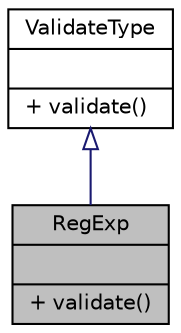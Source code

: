 digraph "RegExp"
{
  edge [fontname="Helvetica",fontsize="10",labelfontname="Helvetica",labelfontsize="10"];
  node [fontname="Helvetica",fontsize="10",shape=record];
  Node1 [label="{RegExp\n||+ validate()\l}",height=0.2,width=0.4,color="black", fillcolor="grey75", style="filled", fontcolor="black"];
  Node2 -> Node1 [dir="back",color="midnightblue",fontsize="10",style="solid",arrowtail="onormal",fontname="Helvetica"];
  Node2 [label="{ValidateType\n||+ validate()\l}",height=0.2,width=0.4,color="black", fillcolor="white", style="filled",URL="$interfacewcmf_1_1lib_1_1validation_1_1_validate_type.html",tooltip="ValidateType defines the interface for all validator classes. "];
}
